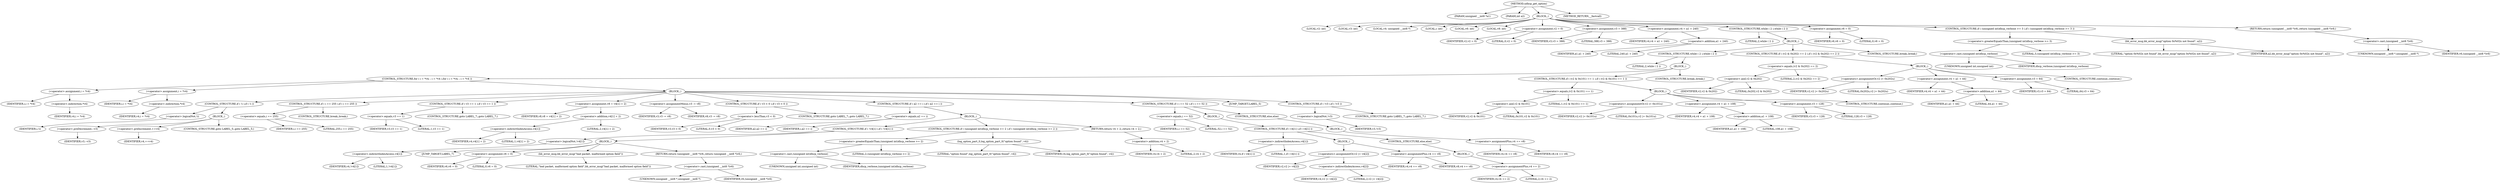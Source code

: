 digraph udhcp_get_option {  
"1000107" [label = "(METHOD,udhcp_get_option)" ]
"1000108" [label = "(PARAM,unsigned __int8 *a1)" ]
"1000109" [label = "(PARAM,int a2)" ]
"1000110" [label = "(BLOCK,,)" ]
"1000111" [label = "(LOCAL,v2: int)" ]
"1000112" [label = "(LOCAL,v3: int)" ]
"1000113" [label = "(LOCAL,v4: unsigned __int8 *)" ]
"1000114" [label = "(LOCAL,i: int)" ]
"1000115" [label = "(LOCAL,v6: int)" ]
"1000116" [label = "(LOCAL,v8: int)" ]
"1000117" [label = "(<operator>.assignment,v2 = 0)" ]
"1000118" [label = "(IDENTIFIER,v2,v2 = 0)" ]
"1000119" [label = "(LITERAL,0,v2 = 0)" ]
"1000120" [label = "(<operator>.assignment,v3 = 388)" ]
"1000121" [label = "(IDENTIFIER,v3,v3 = 388)" ]
"1000122" [label = "(LITERAL,388,v3 = 388)" ]
"1000123" [label = "(<operator>.assignment,v4 = a1 + 240)" ]
"1000124" [label = "(IDENTIFIER,v4,v4 = a1 + 240)" ]
"1000125" [label = "(<operator>.addition,a1 + 240)" ]
"1000126" [label = "(IDENTIFIER,a1,a1 + 240)" ]
"1000127" [label = "(LITERAL,240,a1 + 240)" ]
"1000128" [label = "(CONTROL_STRUCTURE,while ( 2 ),while ( 2 ))" ]
"1000129" [label = "(LITERAL,2,while ( 2 ))" ]
"1000130" [label = "(BLOCK,,)" ]
"1000131" [label = "(CONTROL_STRUCTURE,while ( 2 ),while ( 2 ))" ]
"1000132" [label = "(LITERAL,2,while ( 2 ))" ]
"1000133" [label = "(BLOCK,,)" ]
"1000134" [label = "(CONTROL_STRUCTURE,for ( i = *v4; ; i = *v4 ),for ( i = *v4; ; i = *v4 ))" ]
"1000135" [label = "(<operator>.assignment,i = *v4)" ]
"1000136" [label = "(IDENTIFIER,i,i = *v4)" ]
"1000137" [label = "(<operator>.indirection,*v4)" ]
"1000138" [label = "(IDENTIFIER,v4,i = *v4)" ]
"1000139" [label = "(<operator>.assignment,i = *v4)" ]
"1000140" [label = "(IDENTIFIER,i,i = *v4)" ]
"1000141" [label = "(<operator>.indirection,*v4)" ]
"1000142" [label = "(IDENTIFIER,v4,i = *v4)" ]
"1000143" [label = "(BLOCK,,)" ]
"1000144" [label = "(CONTROL_STRUCTURE,if ( !i ),if ( !i ))" ]
"1000145" [label = "(<operator>.logicalNot,!i)" ]
"1000146" [label = "(IDENTIFIER,i,!i)" ]
"1000147" [label = "(BLOCK,,)" ]
"1000148" [label = "(<operator>.preDecrement,--v3)" ]
"1000149" [label = "(IDENTIFIER,v3,--v3)" ]
"1000150" [label = "(<operator>.preIncrement,++v4)" ]
"1000151" [label = "(IDENTIFIER,v4,++v4)" ]
"1000152" [label = "(CONTROL_STRUCTURE,goto LABEL_5;,goto LABEL_5;)" ]
"1000153" [label = "(CONTROL_STRUCTURE,if ( i == 255 ),if ( i == 255 ))" ]
"1000154" [label = "(<operator>.equals,i == 255)" ]
"1000155" [label = "(IDENTIFIER,i,i == 255)" ]
"1000156" [label = "(LITERAL,255,i == 255)" ]
"1000157" [label = "(CONTROL_STRUCTURE,break;,break;)" ]
"1000158" [label = "(CONTROL_STRUCTURE,if ( v3 == 1 ),if ( v3 == 1 ))" ]
"1000159" [label = "(<operator>.equals,v3 == 1)" ]
"1000160" [label = "(IDENTIFIER,v3,v3 == 1)" ]
"1000161" [label = "(LITERAL,1,v3 == 1)" ]
"1000162" [label = "(CONTROL_STRUCTURE,goto LABEL_7;,goto LABEL_7;)" ]
"1000163" [label = "(<operator>.assignment,v8 = v4[1] + 2)" ]
"1000164" [label = "(IDENTIFIER,v8,v8 = v4[1] + 2)" ]
"1000165" [label = "(<operator>.addition,v4[1] + 2)" ]
"1000166" [label = "(<operator>.indirectIndexAccess,v4[1])" ]
"1000167" [label = "(IDENTIFIER,v4,v4[1] + 2)" ]
"1000168" [label = "(LITERAL,1,v4[1] + 2)" ]
"1000169" [label = "(LITERAL,2,v4[1] + 2)" ]
"1000170" [label = "(<operator>.assignmentMinus,v3 -= v8)" ]
"1000171" [label = "(IDENTIFIER,v3,v3 -= v8)" ]
"1000172" [label = "(IDENTIFIER,v8,v3 -= v8)" ]
"1000173" [label = "(CONTROL_STRUCTURE,if ( v3 < 0 ),if ( v3 < 0 ))" ]
"1000174" [label = "(<operator>.lessThan,v3 < 0)" ]
"1000175" [label = "(IDENTIFIER,v3,v3 < 0)" ]
"1000176" [label = "(LITERAL,0,v3 < 0)" ]
"1000177" [label = "(CONTROL_STRUCTURE,goto LABEL_7;,goto LABEL_7;)" ]
"1000178" [label = "(CONTROL_STRUCTURE,if ( a2 == i ),if ( a2 == i ))" ]
"1000179" [label = "(<operator>.equals,a2 == i)" ]
"1000180" [label = "(IDENTIFIER,a2,a2 == i)" ]
"1000181" [label = "(IDENTIFIER,i,a2 == i)" ]
"1000182" [label = "(BLOCK,,)" ]
"1000183" [label = "(CONTROL_STRUCTURE,if ( !v4[1] ),if ( !v4[1] ))" ]
"1000184" [label = "(<operator>.logicalNot,!v4[1])" ]
"1000185" [label = "(<operator>.indirectIndexAccess,v4[1])" ]
"1000186" [label = "(IDENTIFIER,v4,!v4[1])" ]
"1000187" [label = "(LITERAL,1,!v4[1])" ]
"1000188" [label = "(BLOCK,,)" ]
"1000189" [label = "(JUMP_TARGET,LABEL_7)" ]
"1000190" [label = "(<operator>.assignment,v6 = 0)" ]
"1000191" [label = "(IDENTIFIER,v6,v6 = 0)" ]
"1000192" [label = "(LITERAL,0,v6 = 0)" ]
"1000193" [label = "(bb_error_msg,bb_error_msg(\"bad packet, malformed option field\"))" ]
"1000194" [label = "(LITERAL,\"bad packet, malformed option field\",bb_error_msg(\"bad packet, malformed option field\"))" ]
"1000195" [label = "(RETURN,return (unsigned __int8 *)v6;,return (unsigned __int8 *)v6;)" ]
"1000196" [label = "(<operator>.cast,(unsigned __int8 *)v6)" ]
"1000197" [label = "(UNKNOWN,unsigned __int8 *,unsigned __int8 *)" ]
"1000198" [label = "(IDENTIFIER,v6,(unsigned __int8 *)v6)" ]
"1000199" [label = "(CONTROL_STRUCTURE,if ( (unsigned int)dhcp_verbose >= 2 ),if ( (unsigned int)dhcp_verbose >= 2 ))" ]
"1000200" [label = "(<operator>.greaterEqualsThan,(unsigned int)dhcp_verbose >= 2)" ]
"1000201" [label = "(<operator>.cast,(unsigned int)dhcp_verbose)" ]
"1000202" [label = "(UNKNOWN,unsigned int,unsigned int)" ]
"1000203" [label = "(IDENTIFIER,dhcp_verbose,(unsigned int)dhcp_verbose)" ]
"1000204" [label = "(LITERAL,2,(unsigned int)dhcp_verbose >= 2)" ]
"1000205" [label = "(log_option_part_0,log_option_part_0(\"option found\", v4))" ]
"1000206" [label = "(LITERAL,\"option found\",log_option_part_0(\"option found\", v4))" ]
"1000207" [label = "(IDENTIFIER,v4,log_option_part_0(\"option found\", v4))" ]
"1000208" [label = "(RETURN,return v4 + 2;,return v4 + 2;)" ]
"1000209" [label = "(<operator>.addition,v4 + 2)" ]
"1000210" [label = "(IDENTIFIER,v4,v4 + 2)" ]
"1000211" [label = "(LITERAL,2,v4 + 2)" ]
"1000212" [label = "(CONTROL_STRUCTURE,if ( i == 52 ),if ( i == 52 ))" ]
"1000213" [label = "(<operator>.equals,i == 52)" ]
"1000214" [label = "(IDENTIFIER,i,i == 52)" ]
"1000215" [label = "(LITERAL,52,i == 52)" ]
"1000216" [label = "(BLOCK,,)" ]
"1000217" [label = "(CONTROL_STRUCTURE,if ( v4[1] ),if ( v4[1] ))" ]
"1000218" [label = "(<operator>.indirectIndexAccess,v4[1])" ]
"1000219" [label = "(IDENTIFIER,v4,if ( v4[1] ))" ]
"1000220" [label = "(LITERAL,1,if ( v4[1] ))" ]
"1000221" [label = "(BLOCK,,)" ]
"1000222" [label = "(<operators>.assignmentOr,v2 |= v4[2])" ]
"1000223" [label = "(IDENTIFIER,v2,v2 |= v4[2])" ]
"1000224" [label = "(<operator>.indirectIndexAccess,v4[2])" ]
"1000225" [label = "(IDENTIFIER,v4,v2 |= v4[2])" ]
"1000226" [label = "(LITERAL,2,v2 |= v4[2])" ]
"1000227" [label = "(<operator>.assignmentPlus,v4 += v8)" ]
"1000228" [label = "(IDENTIFIER,v4,v4 += v8)" ]
"1000229" [label = "(IDENTIFIER,v8,v4 += v8)" ]
"1000230" [label = "(CONTROL_STRUCTURE,else,else)" ]
"1000231" [label = "(BLOCK,,)" ]
"1000232" [label = "(<operator>.assignmentPlus,v4 += 2)" ]
"1000233" [label = "(IDENTIFIER,v4,v4 += 2)" ]
"1000234" [label = "(LITERAL,2,v4 += 2)" ]
"1000235" [label = "(CONTROL_STRUCTURE,else,else)" ]
"1000236" [label = "(BLOCK,,)" ]
"1000237" [label = "(<operator>.assignmentPlus,v4 += v8)" ]
"1000238" [label = "(IDENTIFIER,v4,v4 += v8)" ]
"1000239" [label = "(IDENTIFIER,v8,v4 += v8)" ]
"1000240" [label = "(JUMP_TARGET,LABEL_5)" ]
"1000241" [label = "(CONTROL_STRUCTURE,if ( !v3 ),if ( !v3 ))" ]
"1000242" [label = "(<operator>.logicalNot,!v3)" ]
"1000243" [label = "(IDENTIFIER,v3,!v3)" ]
"1000244" [label = "(CONTROL_STRUCTURE,goto LABEL_7;,goto LABEL_7;)" ]
"1000245" [label = "(CONTROL_STRUCTURE,if ( (v2 & 0x101) == 1 ),if ( (v2 & 0x101) == 1 ))" ]
"1000246" [label = "(<operator>.equals,(v2 & 0x101) == 1)" ]
"1000247" [label = "(<operator>.and,v2 & 0x101)" ]
"1000248" [label = "(IDENTIFIER,v2,v2 & 0x101)" ]
"1000249" [label = "(LITERAL,0x101,v2 & 0x101)" ]
"1000250" [label = "(LITERAL,1,(v2 & 0x101) == 1)" ]
"1000251" [label = "(BLOCK,,)" ]
"1000252" [label = "(<operators>.assignmentOr,v2 |= 0x101u)" ]
"1000253" [label = "(IDENTIFIER,v2,v2 |= 0x101u)" ]
"1000254" [label = "(LITERAL,0x101u,v2 |= 0x101u)" ]
"1000255" [label = "(<operator>.assignment,v4 = a1 + 108)" ]
"1000256" [label = "(IDENTIFIER,v4,v4 = a1 + 108)" ]
"1000257" [label = "(<operator>.addition,a1 + 108)" ]
"1000258" [label = "(IDENTIFIER,a1,a1 + 108)" ]
"1000259" [label = "(LITERAL,108,a1 + 108)" ]
"1000260" [label = "(<operator>.assignment,v3 = 128)" ]
"1000261" [label = "(IDENTIFIER,v3,v3 = 128)" ]
"1000262" [label = "(LITERAL,128,v3 = 128)" ]
"1000263" [label = "(CONTROL_STRUCTURE,continue;,continue;)" ]
"1000264" [label = "(CONTROL_STRUCTURE,break;,break;)" ]
"1000265" [label = "(CONTROL_STRUCTURE,if ( (v2 & 0x202) == 2 ),if ( (v2 & 0x202) == 2 ))" ]
"1000266" [label = "(<operator>.equals,(v2 & 0x202) == 2)" ]
"1000267" [label = "(<operator>.and,v2 & 0x202)" ]
"1000268" [label = "(IDENTIFIER,v2,v2 & 0x202)" ]
"1000269" [label = "(LITERAL,0x202,v2 & 0x202)" ]
"1000270" [label = "(LITERAL,2,(v2 & 0x202) == 2)" ]
"1000271" [label = "(BLOCK,,)" ]
"1000272" [label = "(<operators>.assignmentOr,v2 |= 0x202u)" ]
"1000273" [label = "(IDENTIFIER,v2,v2 |= 0x202u)" ]
"1000274" [label = "(LITERAL,0x202u,v2 |= 0x202u)" ]
"1000275" [label = "(<operator>.assignment,v4 = a1 + 44)" ]
"1000276" [label = "(IDENTIFIER,v4,v4 = a1 + 44)" ]
"1000277" [label = "(<operator>.addition,a1 + 44)" ]
"1000278" [label = "(IDENTIFIER,a1,a1 + 44)" ]
"1000279" [label = "(LITERAL,44,a1 + 44)" ]
"1000280" [label = "(<operator>.assignment,v3 = 64)" ]
"1000281" [label = "(IDENTIFIER,v3,v3 = 64)" ]
"1000282" [label = "(LITERAL,64,v3 = 64)" ]
"1000283" [label = "(CONTROL_STRUCTURE,continue;,continue;)" ]
"1000284" [label = "(CONTROL_STRUCTURE,break;,break;)" ]
"1000285" [label = "(<operator>.assignment,v6 = 0)" ]
"1000286" [label = "(IDENTIFIER,v6,v6 = 0)" ]
"1000287" [label = "(LITERAL,0,v6 = 0)" ]
"1000288" [label = "(CONTROL_STRUCTURE,if ( (unsigned int)dhcp_verbose >= 3 ),if ( (unsigned int)dhcp_verbose >= 3 ))" ]
"1000289" [label = "(<operator>.greaterEqualsThan,(unsigned int)dhcp_verbose >= 3)" ]
"1000290" [label = "(<operator>.cast,(unsigned int)dhcp_verbose)" ]
"1000291" [label = "(UNKNOWN,unsigned int,unsigned int)" ]
"1000292" [label = "(IDENTIFIER,dhcp_verbose,(unsigned int)dhcp_verbose)" ]
"1000293" [label = "(LITERAL,3,(unsigned int)dhcp_verbose >= 3)" ]
"1000294" [label = "(bb_error_msg,bb_error_msg(\"option 0x%02x not found\", a2))" ]
"1000295" [label = "(LITERAL,\"option 0x%02x not found\",bb_error_msg(\"option 0x%02x not found\", a2))" ]
"1000296" [label = "(IDENTIFIER,a2,bb_error_msg(\"option 0x%02x not found\", a2))" ]
"1000297" [label = "(RETURN,return (unsigned __int8 *)v6;,return (unsigned __int8 *)v6;)" ]
"1000298" [label = "(<operator>.cast,(unsigned __int8 *)v6)" ]
"1000299" [label = "(UNKNOWN,unsigned __int8 *,unsigned __int8 *)" ]
"1000300" [label = "(IDENTIFIER,v6,(unsigned __int8 *)v6)" ]
"1000301" [label = "(METHOD_RETURN,__fastcall)" ]
  "1000107" -> "1000108" 
  "1000107" -> "1000109" 
  "1000107" -> "1000110" 
  "1000107" -> "1000301" 
  "1000110" -> "1000111" 
  "1000110" -> "1000112" 
  "1000110" -> "1000113" 
  "1000110" -> "1000114" 
  "1000110" -> "1000115" 
  "1000110" -> "1000116" 
  "1000110" -> "1000117" 
  "1000110" -> "1000120" 
  "1000110" -> "1000123" 
  "1000110" -> "1000128" 
  "1000110" -> "1000285" 
  "1000110" -> "1000288" 
  "1000110" -> "1000297" 
  "1000117" -> "1000118" 
  "1000117" -> "1000119" 
  "1000120" -> "1000121" 
  "1000120" -> "1000122" 
  "1000123" -> "1000124" 
  "1000123" -> "1000125" 
  "1000125" -> "1000126" 
  "1000125" -> "1000127" 
  "1000128" -> "1000129" 
  "1000128" -> "1000130" 
  "1000130" -> "1000131" 
  "1000130" -> "1000265" 
  "1000130" -> "1000284" 
  "1000131" -> "1000132" 
  "1000131" -> "1000133" 
  "1000133" -> "1000134" 
  "1000133" -> "1000245" 
  "1000133" -> "1000264" 
  "1000134" -> "1000135" 
  "1000134" -> "1000139" 
  "1000134" -> "1000143" 
  "1000135" -> "1000136" 
  "1000135" -> "1000137" 
  "1000137" -> "1000138" 
  "1000139" -> "1000140" 
  "1000139" -> "1000141" 
  "1000141" -> "1000142" 
  "1000143" -> "1000144" 
  "1000143" -> "1000153" 
  "1000143" -> "1000158" 
  "1000143" -> "1000163" 
  "1000143" -> "1000170" 
  "1000143" -> "1000173" 
  "1000143" -> "1000178" 
  "1000143" -> "1000212" 
  "1000143" -> "1000240" 
  "1000143" -> "1000241" 
  "1000144" -> "1000145" 
  "1000144" -> "1000147" 
  "1000145" -> "1000146" 
  "1000147" -> "1000148" 
  "1000147" -> "1000150" 
  "1000147" -> "1000152" 
  "1000148" -> "1000149" 
  "1000150" -> "1000151" 
  "1000153" -> "1000154" 
  "1000153" -> "1000157" 
  "1000154" -> "1000155" 
  "1000154" -> "1000156" 
  "1000158" -> "1000159" 
  "1000158" -> "1000162" 
  "1000159" -> "1000160" 
  "1000159" -> "1000161" 
  "1000163" -> "1000164" 
  "1000163" -> "1000165" 
  "1000165" -> "1000166" 
  "1000165" -> "1000169" 
  "1000166" -> "1000167" 
  "1000166" -> "1000168" 
  "1000170" -> "1000171" 
  "1000170" -> "1000172" 
  "1000173" -> "1000174" 
  "1000173" -> "1000177" 
  "1000174" -> "1000175" 
  "1000174" -> "1000176" 
  "1000178" -> "1000179" 
  "1000178" -> "1000182" 
  "1000179" -> "1000180" 
  "1000179" -> "1000181" 
  "1000182" -> "1000183" 
  "1000182" -> "1000199" 
  "1000182" -> "1000208" 
  "1000183" -> "1000184" 
  "1000183" -> "1000188" 
  "1000184" -> "1000185" 
  "1000185" -> "1000186" 
  "1000185" -> "1000187" 
  "1000188" -> "1000189" 
  "1000188" -> "1000190" 
  "1000188" -> "1000193" 
  "1000188" -> "1000195" 
  "1000190" -> "1000191" 
  "1000190" -> "1000192" 
  "1000193" -> "1000194" 
  "1000195" -> "1000196" 
  "1000196" -> "1000197" 
  "1000196" -> "1000198" 
  "1000199" -> "1000200" 
  "1000199" -> "1000205" 
  "1000200" -> "1000201" 
  "1000200" -> "1000204" 
  "1000201" -> "1000202" 
  "1000201" -> "1000203" 
  "1000205" -> "1000206" 
  "1000205" -> "1000207" 
  "1000208" -> "1000209" 
  "1000209" -> "1000210" 
  "1000209" -> "1000211" 
  "1000212" -> "1000213" 
  "1000212" -> "1000216" 
  "1000212" -> "1000235" 
  "1000213" -> "1000214" 
  "1000213" -> "1000215" 
  "1000216" -> "1000217" 
  "1000217" -> "1000218" 
  "1000217" -> "1000221" 
  "1000217" -> "1000230" 
  "1000218" -> "1000219" 
  "1000218" -> "1000220" 
  "1000221" -> "1000222" 
  "1000221" -> "1000227" 
  "1000222" -> "1000223" 
  "1000222" -> "1000224" 
  "1000224" -> "1000225" 
  "1000224" -> "1000226" 
  "1000227" -> "1000228" 
  "1000227" -> "1000229" 
  "1000230" -> "1000231" 
  "1000231" -> "1000232" 
  "1000232" -> "1000233" 
  "1000232" -> "1000234" 
  "1000235" -> "1000236" 
  "1000236" -> "1000237" 
  "1000237" -> "1000238" 
  "1000237" -> "1000239" 
  "1000241" -> "1000242" 
  "1000241" -> "1000244" 
  "1000242" -> "1000243" 
  "1000245" -> "1000246" 
  "1000245" -> "1000251" 
  "1000246" -> "1000247" 
  "1000246" -> "1000250" 
  "1000247" -> "1000248" 
  "1000247" -> "1000249" 
  "1000251" -> "1000252" 
  "1000251" -> "1000255" 
  "1000251" -> "1000260" 
  "1000251" -> "1000263" 
  "1000252" -> "1000253" 
  "1000252" -> "1000254" 
  "1000255" -> "1000256" 
  "1000255" -> "1000257" 
  "1000257" -> "1000258" 
  "1000257" -> "1000259" 
  "1000260" -> "1000261" 
  "1000260" -> "1000262" 
  "1000265" -> "1000266" 
  "1000265" -> "1000271" 
  "1000266" -> "1000267" 
  "1000266" -> "1000270" 
  "1000267" -> "1000268" 
  "1000267" -> "1000269" 
  "1000271" -> "1000272" 
  "1000271" -> "1000275" 
  "1000271" -> "1000280" 
  "1000271" -> "1000283" 
  "1000272" -> "1000273" 
  "1000272" -> "1000274" 
  "1000275" -> "1000276" 
  "1000275" -> "1000277" 
  "1000277" -> "1000278" 
  "1000277" -> "1000279" 
  "1000280" -> "1000281" 
  "1000280" -> "1000282" 
  "1000285" -> "1000286" 
  "1000285" -> "1000287" 
  "1000288" -> "1000289" 
  "1000288" -> "1000294" 
  "1000289" -> "1000290" 
  "1000289" -> "1000293" 
  "1000290" -> "1000291" 
  "1000290" -> "1000292" 
  "1000294" -> "1000295" 
  "1000294" -> "1000296" 
  "1000297" -> "1000298" 
  "1000298" -> "1000299" 
  "1000298" -> "1000300" 
}

